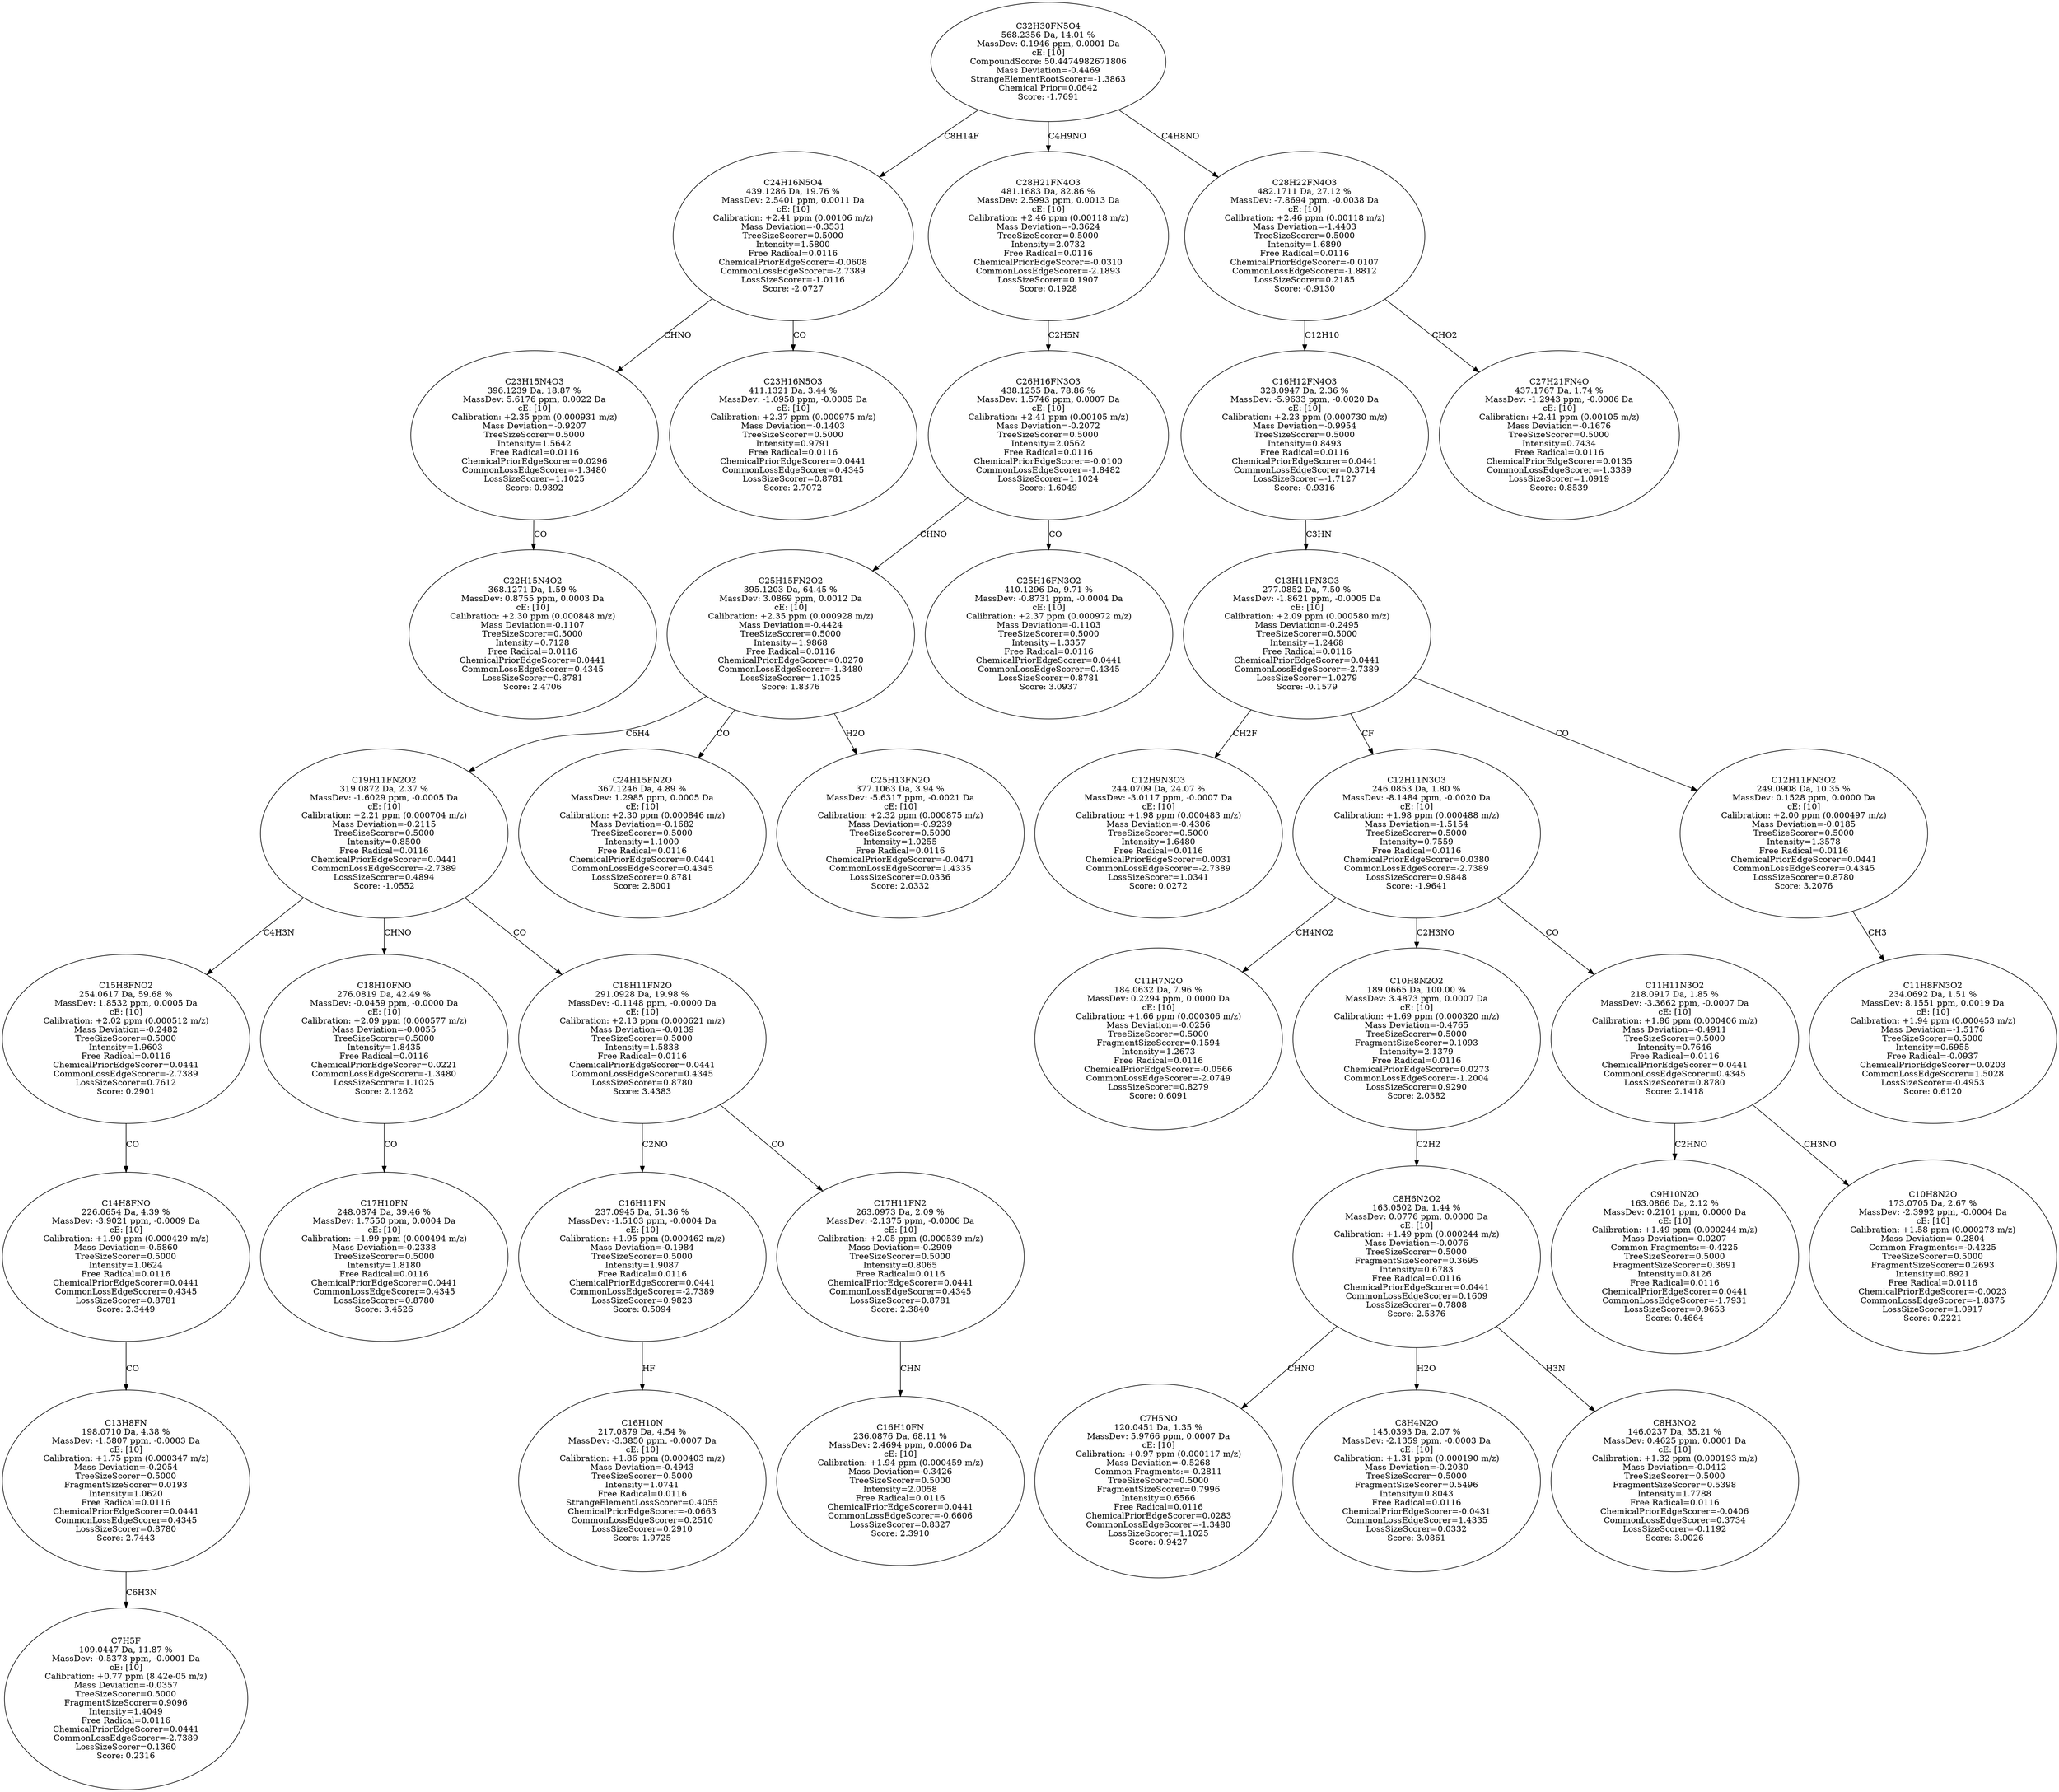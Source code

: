 strict digraph {
v1 [label="C22H15N4O2\n368.1271 Da, 1.59 %\nMassDev: 0.8755 ppm, 0.0003 Da\ncE: [10]\nCalibration: +2.30 ppm (0.000848 m/z)\nMass Deviation=-0.1107\nTreeSizeScorer=0.5000\nIntensity=0.7128\nFree Radical=0.0116\nChemicalPriorEdgeScorer=0.0441\nCommonLossEdgeScorer=0.4345\nLossSizeScorer=0.8781\nScore: 2.4706"];
v2 [label="C23H15N4O3\n396.1239 Da, 18.87 %\nMassDev: 5.6176 ppm, 0.0022 Da\ncE: [10]\nCalibration: +2.35 ppm (0.000931 m/z)\nMass Deviation=-0.9207\nTreeSizeScorer=0.5000\nIntensity=1.5642\nFree Radical=0.0116\nChemicalPriorEdgeScorer=0.0296\nCommonLossEdgeScorer=-1.3480\nLossSizeScorer=1.1025\nScore: 0.9392"];
v3 [label="C23H16N5O3\n411.1321 Da, 3.44 %\nMassDev: -1.0958 ppm, -0.0005 Da\ncE: [10]\nCalibration: +2.37 ppm (0.000975 m/z)\nMass Deviation=-0.1403\nTreeSizeScorer=0.5000\nIntensity=0.9791\nFree Radical=0.0116\nChemicalPriorEdgeScorer=0.0441\nCommonLossEdgeScorer=0.4345\nLossSizeScorer=0.8781\nScore: 2.7072"];
v4 [label="C24H16N5O4\n439.1286 Da, 19.76 %\nMassDev: 2.5401 ppm, 0.0011 Da\ncE: [10]\nCalibration: +2.41 ppm (0.00106 m/z)\nMass Deviation=-0.3531\nTreeSizeScorer=0.5000\nIntensity=1.5800\nFree Radical=0.0116\nChemicalPriorEdgeScorer=-0.0608\nCommonLossEdgeScorer=-2.7389\nLossSizeScorer=-1.0116\nScore: -2.0727"];
v5 [label="C7H5F\n109.0447 Da, 11.87 %\nMassDev: -0.5373 ppm, -0.0001 Da\ncE: [10]\nCalibration: +0.77 ppm (8.42e-05 m/z)\nMass Deviation=-0.0357\nTreeSizeScorer=0.5000\nFragmentSizeScorer=0.9096\nIntensity=1.4049\nFree Radical=0.0116\nChemicalPriorEdgeScorer=0.0441\nCommonLossEdgeScorer=-2.7389\nLossSizeScorer=0.1360\nScore: 0.2316"];
v6 [label="C13H8FN\n198.0710 Da, 4.38 %\nMassDev: -1.5807 ppm, -0.0003 Da\ncE: [10]\nCalibration: +1.75 ppm (0.000347 m/z)\nMass Deviation=-0.2054\nTreeSizeScorer=0.5000\nFragmentSizeScorer=0.0193\nIntensity=1.0620\nFree Radical=0.0116\nChemicalPriorEdgeScorer=0.0441\nCommonLossEdgeScorer=0.4345\nLossSizeScorer=0.8780\nScore: 2.7443"];
v7 [label="C14H8FNO\n226.0654 Da, 4.39 %\nMassDev: -3.9021 ppm, -0.0009 Da\ncE: [10]\nCalibration: +1.90 ppm (0.000429 m/z)\nMass Deviation=-0.5860\nTreeSizeScorer=0.5000\nIntensity=1.0624\nFree Radical=0.0116\nChemicalPriorEdgeScorer=0.0441\nCommonLossEdgeScorer=0.4345\nLossSizeScorer=0.8781\nScore: 2.3449"];
v8 [label="C15H8FNO2\n254.0617 Da, 59.68 %\nMassDev: 1.8532 ppm, 0.0005 Da\ncE: [10]\nCalibration: +2.02 ppm (0.000512 m/z)\nMass Deviation=-0.2482\nTreeSizeScorer=0.5000\nIntensity=1.9603\nFree Radical=0.0116\nChemicalPriorEdgeScorer=0.0441\nCommonLossEdgeScorer=-2.7389\nLossSizeScorer=0.7612\nScore: 0.2901"];
v9 [label="C17H10FN\n248.0874 Da, 39.46 %\nMassDev: 1.7550 ppm, 0.0004 Da\ncE: [10]\nCalibration: +1.99 ppm (0.000494 m/z)\nMass Deviation=-0.2338\nTreeSizeScorer=0.5000\nIntensity=1.8180\nFree Radical=0.0116\nChemicalPriorEdgeScorer=0.0441\nCommonLossEdgeScorer=0.4345\nLossSizeScorer=0.8780\nScore: 3.4526"];
v10 [label="C18H10FNO\n276.0819 Da, 42.49 %\nMassDev: -0.0459 ppm, -0.0000 Da\ncE: [10]\nCalibration: +2.09 ppm (0.000577 m/z)\nMass Deviation=-0.0055\nTreeSizeScorer=0.5000\nIntensity=1.8435\nFree Radical=0.0116\nChemicalPriorEdgeScorer=0.0221\nCommonLossEdgeScorer=-1.3480\nLossSizeScorer=1.1025\nScore: 2.1262"];
v11 [label="C16H10N\n217.0879 Da, 4.54 %\nMassDev: -3.3850 ppm, -0.0007 Da\ncE: [10]\nCalibration: +1.86 ppm (0.000403 m/z)\nMass Deviation=-0.4943\nTreeSizeScorer=0.5000\nIntensity=1.0741\nFree Radical=0.0116\nStrangeElementLossScorer=0.4055\nChemicalPriorEdgeScorer=-0.0663\nCommonLossEdgeScorer=0.2510\nLossSizeScorer=0.2910\nScore: 1.9725"];
v12 [label="C16H11FN\n237.0945 Da, 51.36 %\nMassDev: -1.5103 ppm, -0.0004 Da\ncE: [10]\nCalibration: +1.95 ppm (0.000462 m/z)\nMass Deviation=-0.1984\nTreeSizeScorer=0.5000\nIntensity=1.9087\nFree Radical=0.0116\nChemicalPriorEdgeScorer=0.0441\nCommonLossEdgeScorer=-2.7389\nLossSizeScorer=0.9823\nScore: 0.5094"];
v13 [label="C16H10FN\n236.0876 Da, 68.11 %\nMassDev: 2.4694 ppm, 0.0006 Da\ncE: [10]\nCalibration: +1.94 ppm (0.000459 m/z)\nMass Deviation=-0.3426\nTreeSizeScorer=0.5000\nIntensity=2.0058\nFree Radical=0.0116\nChemicalPriorEdgeScorer=0.0441\nCommonLossEdgeScorer=-0.6606\nLossSizeScorer=0.8327\nScore: 2.3910"];
v14 [label="C17H11FN2\n263.0973 Da, 2.09 %\nMassDev: -2.1375 ppm, -0.0006 Da\ncE: [10]\nCalibration: +2.05 ppm (0.000539 m/z)\nMass Deviation=-0.2909\nTreeSizeScorer=0.5000\nIntensity=0.8065\nFree Radical=0.0116\nChemicalPriorEdgeScorer=0.0441\nCommonLossEdgeScorer=0.4345\nLossSizeScorer=0.8781\nScore: 2.3840"];
v15 [label="C18H11FN2O\n291.0928 Da, 19.98 %\nMassDev: -0.1148 ppm, -0.0000 Da\ncE: [10]\nCalibration: +2.13 ppm (0.000621 m/z)\nMass Deviation=-0.0139\nTreeSizeScorer=0.5000\nIntensity=1.5838\nFree Radical=0.0116\nChemicalPriorEdgeScorer=0.0441\nCommonLossEdgeScorer=0.4345\nLossSizeScorer=0.8780\nScore: 3.4383"];
v16 [label="C19H11FN2O2\n319.0872 Da, 2.37 %\nMassDev: -1.6029 ppm, -0.0005 Da\ncE: [10]\nCalibration: +2.21 ppm (0.000704 m/z)\nMass Deviation=-0.2115\nTreeSizeScorer=0.5000\nIntensity=0.8500\nFree Radical=0.0116\nChemicalPriorEdgeScorer=0.0441\nCommonLossEdgeScorer=-2.7389\nLossSizeScorer=0.4894\nScore: -1.0552"];
v17 [label="C24H15FN2O\n367.1246 Da, 4.89 %\nMassDev: 1.2985 ppm, 0.0005 Da\ncE: [10]\nCalibration: +2.30 ppm (0.000846 m/z)\nMass Deviation=-0.1682\nTreeSizeScorer=0.5000\nIntensity=1.1000\nFree Radical=0.0116\nChemicalPriorEdgeScorer=0.0441\nCommonLossEdgeScorer=0.4345\nLossSizeScorer=0.8781\nScore: 2.8001"];
v18 [label="C25H13FN2O\n377.1063 Da, 3.94 %\nMassDev: -5.6317 ppm, -0.0021 Da\ncE: [10]\nCalibration: +2.32 ppm (0.000875 m/z)\nMass Deviation=-0.9239\nTreeSizeScorer=0.5000\nIntensity=1.0255\nFree Radical=0.0116\nChemicalPriorEdgeScorer=-0.0471\nCommonLossEdgeScorer=1.4335\nLossSizeScorer=0.0336\nScore: 2.0332"];
v19 [label="C25H15FN2O2\n395.1203 Da, 64.45 %\nMassDev: 3.0869 ppm, 0.0012 Da\ncE: [10]\nCalibration: +2.35 ppm (0.000928 m/z)\nMass Deviation=-0.4424\nTreeSizeScorer=0.5000\nIntensity=1.9868\nFree Radical=0.0116\nChemicalPriorEdgeScorer=0.0270\nCommonLossEdgeScorer=-1.3480\nLossSizeScorer=1.1025\nScore: 1.8376"];
v20 [label="C25H16FN3O2\n410.1296 Da, 9.71 %\nMassDev: -0.8731 ppm, -0.0004 Da\ncE: [10]\nCalibration: +2.37 ppm (0.000972 m/z)\nMass Deviation=-0.1103\nTreeSizeScorer=0.5000\nIntensity=1.3357\nFree Radical=0.0116\nChemicalPriorEdgeScorer=0.0441\nCommonLossEdgeScorer=0.4345\nLossSizeScorer=0.8781\nScore: 3.0937"];
v21 [label="C26H16FN3O3\n438.1255 Da, 78.86 %\nMassDev: 1.5746 ppm, 0.0007 Da\ncE: [10]\nCalibration: +2.41 ppm (0.00105 m/z)\nMass Deviation=-0.2072\nTreeSizeScorer=0.5000\nIntensity=2.0562\nFree Radical=0.0116\nChemicalPriorEdgeScorer=-0.0100\nCommonLossEdgeScorer=-1.8482\nLossSizeScorer=1.1024\nScore: 1.6049"];
v22 [label="C28H21FN4O3\n481.1683 Da, 82.86 %\nMassDev: 2.5993 ppm, 0.0013 Da\ncE: [10]\nCalibration: +2.46 ppm (0.00118 m/z)\nMass Deviation=-0.3624\nTreeSizeScorer=0.5000\nIntensity=2.0732\nFree Radical=0.0116\nChemicalPriorEdgeScorer=-0.0310\nCommonLossEdgeScorer=-2.1893\nLossSizeScorer=0.1907\nScore: 0.1928"];
v23 [label="C12H9N3O3\n244.0709 Da, 24.07 %\nMassDev: -3.0117 ppm, -0.0007 Da\ncE: [10]\nCalibration: +1.98 ppm (0.000483 m/z)\nMass Deviation=-0.4306\nTreeSizeScorer=0.5000\nIntensity=1.6480\nFree Radical=0.0116\nChemicalPriorEdgeScorer=0.0031\nCommonLossEdgeScorer=-2.7389\nLossSizeScorer=1.0341\nScore: 0.0272"];
v24 [label="C11H7N2O\n184.0632 Da, 7.96 %\nMassDev: 0.2294 ppm, 0.0000 Da\ncE: [10]\nCalibration: +1.66 ppm (0.000306 m/z)\nMass Deviation=-0.0256\nTreeSizeScorer=0.5000\nFragmentSizeScorer=0.1594\nIntensity=1.2673\nFree Radical=0.0116\nChemicalPriorEdgeScorer=-0.0566\nCommonLossEdgeScorer=-2.0749\nLossSizeScorer=0.8279\nScore: 0.6091"];
v25 [label="C7H5NO\n120.0451 Da, 1.35 %\nMassDev: 5.9766 ppm, 0.0007 Da\ncE: [10]\nCalibration: +0.97 ppm (0.000117 m/z)\nMass Deviation=-0.5268\nCommon Fragments:=-0.2811\nTreeSizeScorer=0.5000\nFragmentSizeScorer=0.7996\nIntensity=0.6566\nFree Radical=0.0116\nChemicalPriorEdgeScorer=0.0283\nCommonLossEdgeScorer=-1.3480\nLossSizeScorer=1.1025\nScore: 0.9427"];
v26 [label="C8H4N2O\n145.0393 Da, 2.07 %\nMassDev: -2.1359 ppm, -0.0003 Da\ncE: [10]\nCalibration: +1.31 ppm (0.000190 m/z)\nMass Deviation=-0.2030\nTreeSizeScorer=0.5000\nFragmentSizeScorer=0.5496\nIntensity=0.8043\nFree Radical=0.0116\nChemicalPriorEdgeScorer=-0.0431\nCommonLossEdgeScorer=1.4335\nLossSizeScorer=0.0332\nScore: 3.0861"];
v27 [label="C8H3NO2\n146.0237 Da, 35.21 %\nMassDev: 0.4625 ppm, 0.0001 Da\ncE: [10]\nCalibration: +1.32 ppm (0.000193 m/z)\nMass Deviation=-0.0412\nTreeSizeScorer=0.5000\nFragmentSizeScorer=0.5398\nIntensity=1.7788\nFree Radical=0.0116\nChemicalPriorEdgeScorer=-0.0406\nCommonLossEdgeScorer=0.3734\nLossSizeScorer=-0.1192\nScore: 3.0026"];
v28 [label="C8H6N2O2\n163.0502 Da, 1.44 %\nMassDev: 0.0776 ppm, 0.0000 Da\ncE: [10]\nCalibration: +1.49 ppm (0.000244 m/z)\nMass Deviation=-0.0076\nTreeSizeScorer=0.5000\nFragmentSizeScorer=0.3695\nIntensity=0.6783\nFree Radical=0.0116\nChemicalPriorEdgeScorer=0.0441\nCommonLossEdgeScorer=0.1609\nLossSizeScorer=0.7808\nScore: 2.5376"];
v29 [label="C10H8N2O2\n189.0665 Da, 100.00 %\nMassDev: 3.4873 ppm, 0.0007 Da\ncE: [10]\nCalibration: +1.69 ppm (0.000320 m/z)\nMass Deviation=-0.4765\nTreeSizeScorer=0.5000\nFragmentSizeScorer=0.1093\nIntensity=2.1379\nFree Radical=0.0116\nChemicalPriorEdgeScorer=0.0273\nCommonLossEdgeScorer=-1.2004\nLossSizeScorer=0.9290\nScore: 2.0382"];
v30 [label="C9H10N2O\n163.0866 Da, 2.12 %\nMassDev: 0.2101 ppm, 0.0000 Da\ncE: [10]\nCalibration: +1.49 ppm (0.000244 m/z)\nMass Deviation=-0.0207\nCommon Fragments:=-0.4225\nTreeSizeScorer=0.5000\nFragmentSizeScorer=0.3691\nIntensity=0.8126\nFree Radical=0.0116\nChemicalPriorEdgeScorer=0.0441\nCommonLossEdgeScorer=-1.7931\nLossSizeScorer=0.9653\nScore: 0.4664"];
v31 [label="C10H8N2O\n173.0705 Da, 2.67 %\nMassDev: -2.3992 ppm, -0.0004 Da\ncE: [10]\nCalibration: +1.58 ppm (0.000273 m/z)\nMass Deviation=-0.2804\nCommon Fragments:=-0.4225\nTreeSizeScorer=0.5000\nFragmentSizeScorer=0.2693\nIntensity=0.8921\nFree Radical=0.0116\nChemicalPriorEdgeScorer=-0.0023\nCommonLossEdgeScorer=-1.8375\nLossSizeScorer=1.0917\nScore: 0.2221"];
v32 [label="C11H11N3O2\n218.0917 Da, 1.85 %\nMassDev: -3.3662 ppm, -0.0007 Da\ncE: [10]\nCalibration: +1.86 ppm (0.000406 m/z)\nMass Deviation=-0.4911\nTreeSizeScorer=0.5000\nIntensity=0.7646\nFree Radical=0.0116\nChemicalPriorEdgeScorer=0.0441\nCommonLossEdgeScorer=0.4345\nLossSizeScorer=0.8780\nScore: 2.1418"];
v33 [label="C12H11N3O3\n246.0853 Da, 1.80 %\nMassDev: -8.1484 ppm, -0.0020 Da\ncE: [10]\nCalibration: +1.98 ppm (0.000488 m/z)\nMass Deviation=-1.5154\nTreeSizeScorer=0.5000\nIntensity=0.7559\nFree Radical=0.0116\nChemicalPriorEdgeScorer=0.0380\nCommonLossEdgeScorer=-2.7389\nLossSizeScorer=0.9848\nScore: -1.9641"];
v34 [label="C11H8FN3O2\n234.0692 Da, 1.51 %\nMassDev: 8.1551 ppm, 0.0019 Da\ncE: [10]\nCalibration: +1.94 ppm (0.000453 m/z)\nMass Deviation=-1.5176\nTreeSizeScorer=0.5000\nIntensity=0.6955\nFree Radical=-0.0937\nChemicalPriorEdgeScorer=0.0203\nCommonLossEdgeScorer=1.5028\nLossSizeScorer=-0.4953\nScore: 0.6120"];
v35 [label="C12H11FN3O2\n249.0908 Da, 10.35 %\nMassDev: 0.1528 ppm, 0.0000 Da\ncE: [10]\nCalibration: +2.00 ppm (0.000497 m/z)\nMass Deviation=-0.0185\nTreeSizeScorer=0.5000\nIntensity=1.3578\nFree Radical=0.0116\nChemicalPriorEdgeScorer=0.0441\nCommonLossEdgeScorer=0.4345\nLossSizeScorer=0.8780\nScore: 3.2076"];
v36 [label="C13H11FN3O3\n277.0852 Da, 7.50 %\nMassDev: -1.8621 ppm, -0.0005 Da\ncE: [10]\nCalibration: +2.09 ppm (0.000580 m/z)\nMass Deviation=-0.2495\nTreeSizeScorer=0.5000\nIntensity=1.2468\nFree Radical=0.0116\nChemicalPriorEdgeScorer=0.0441\nCommonLossEdgeScorer=-2.7389\nLossSizeScorer=1.0279\nScore: -0.1579"];
v37 [label="C16H12FN4O3\n328.0947 Da, 2.36 %\nMassDev: -5.9633 ppm, -0.0020 Da\ncE: [10]\nCalibration: +2.23 ppm (0.000730 m/z)\nMass Deviation=-0.9954\nTreeSizeScorer=0.5000\nIntensity=0.8493\nFree Radical=0.0116\nChemicalPriorEdgeScorer=0.0441\nCommonLossEdgeScorer=0.3714\nLossSizeScorer=-1.7127\nScore: -0.9316"];
v38 [label="C27H21FN4O\n437.1767 Da, 1.74 %\nMassDev: -1.2943 ppm, -0.0006 Da\ncE: [10]\nCalibration: +2.41 ppm (0.00105 m/z)\nMass Deviation=-0.1676\nTreeSizeScorer=0.5000\nIntensity=0.7434\nFree Radical=0.0116\nChemicalPriorEdgeScorer=0.0135\nCommonLossEdgeScorer=-1.3389\nLossSizeScorer=1.0919\nScore: 0.8539"];
v39 [label="C28H22FN4O3\n482.1711 Da, 27.12 %\nMassDev: -7.8694 ppm, -0.0038 Da\ncE: [10]\nCalibration: +2.46 ppm (0.00118 m/z)\nMass Deviation=-1.4403\nTreeSizeScorer=0.5000\nIntensity=1.6890\nFree Radical=0.0116\nChemicalPriorEdgeScorer=-0.0107\nCommonLossEdgeScorer=-1.8812\nLossSizeScorer=0.2185\nScore: -0.9130"];
v40 [label="C32H30FN5O4\n568.2356 Da, 14.01 %\nMassDev: 0.1946 ppm, 0.0001 Da\ncE: [10]\nCompoundScore: 50.4474982671806\nMass Deviation=-0.4469\nStrangeElementRootScorer=-1.3863\nChemical Prior=0.0642\nScore: -1.7691"];
v2 -> v1 [label="CO"];
v4 -> v2 [label="CHNO"];
v4 -> v3 [label="CO"];
v40 -> v4 [label="C8H14F"];
v6 -> v5 [label="C6H3N"];
v7 -> v6 [label="CO"];
v8 -> v7 [label="CO"];
v16 -> v8 [label="C4H3N"];
v10 -> v9 [label="CO"];
v16 -> v10 [label="CHNO"];
v12 -> v11 [label="HF"];
v15 -> v12 [label="C2NO"];
v14 -> v13 [label="CHN"];
v15 -> v14 [label="CO"];
v16 -> v15 [label="CO"];
v19 -> v16 [label="C6H4"];
v19 -> v17 [label="CO"];
v19 -> v18 [label="H2O"];
v21 -> v19 [label="CHNO"];
v21 -> v20 [label="CO"];
v22 -> v21 [label="C2H5N"];
v40 -> v22 [label="C4H9NO"];
v36 -> v23 [label="CH2F"];
v33 -> v24 [label="CH4NO2"];
v28 -> v25 [label="CHNO"];
v28 -> v26 [label="H2O"];
v28 -> v27 [label="H3N"];
v29 -> v28 [label="C2H2"];
v33 -> v29 [label="C2H3NO"];
v32 -> v30 [label="C2HNO"];
v32 -> v31 [label="CH3NO"];
v33 -> v32 [label="CO"];
v36 -> v33 [label="CF"];
v35 -> v34 [label="CH3"];
v36 -> v35 [label="CO"];
v37 -> v36 [label="C3HN"];
v39 -> v37 [label="C12H10"];
v39 -> v38 [label="CHO2"];
v40 -> v39 [label="C4H8NO"];
}